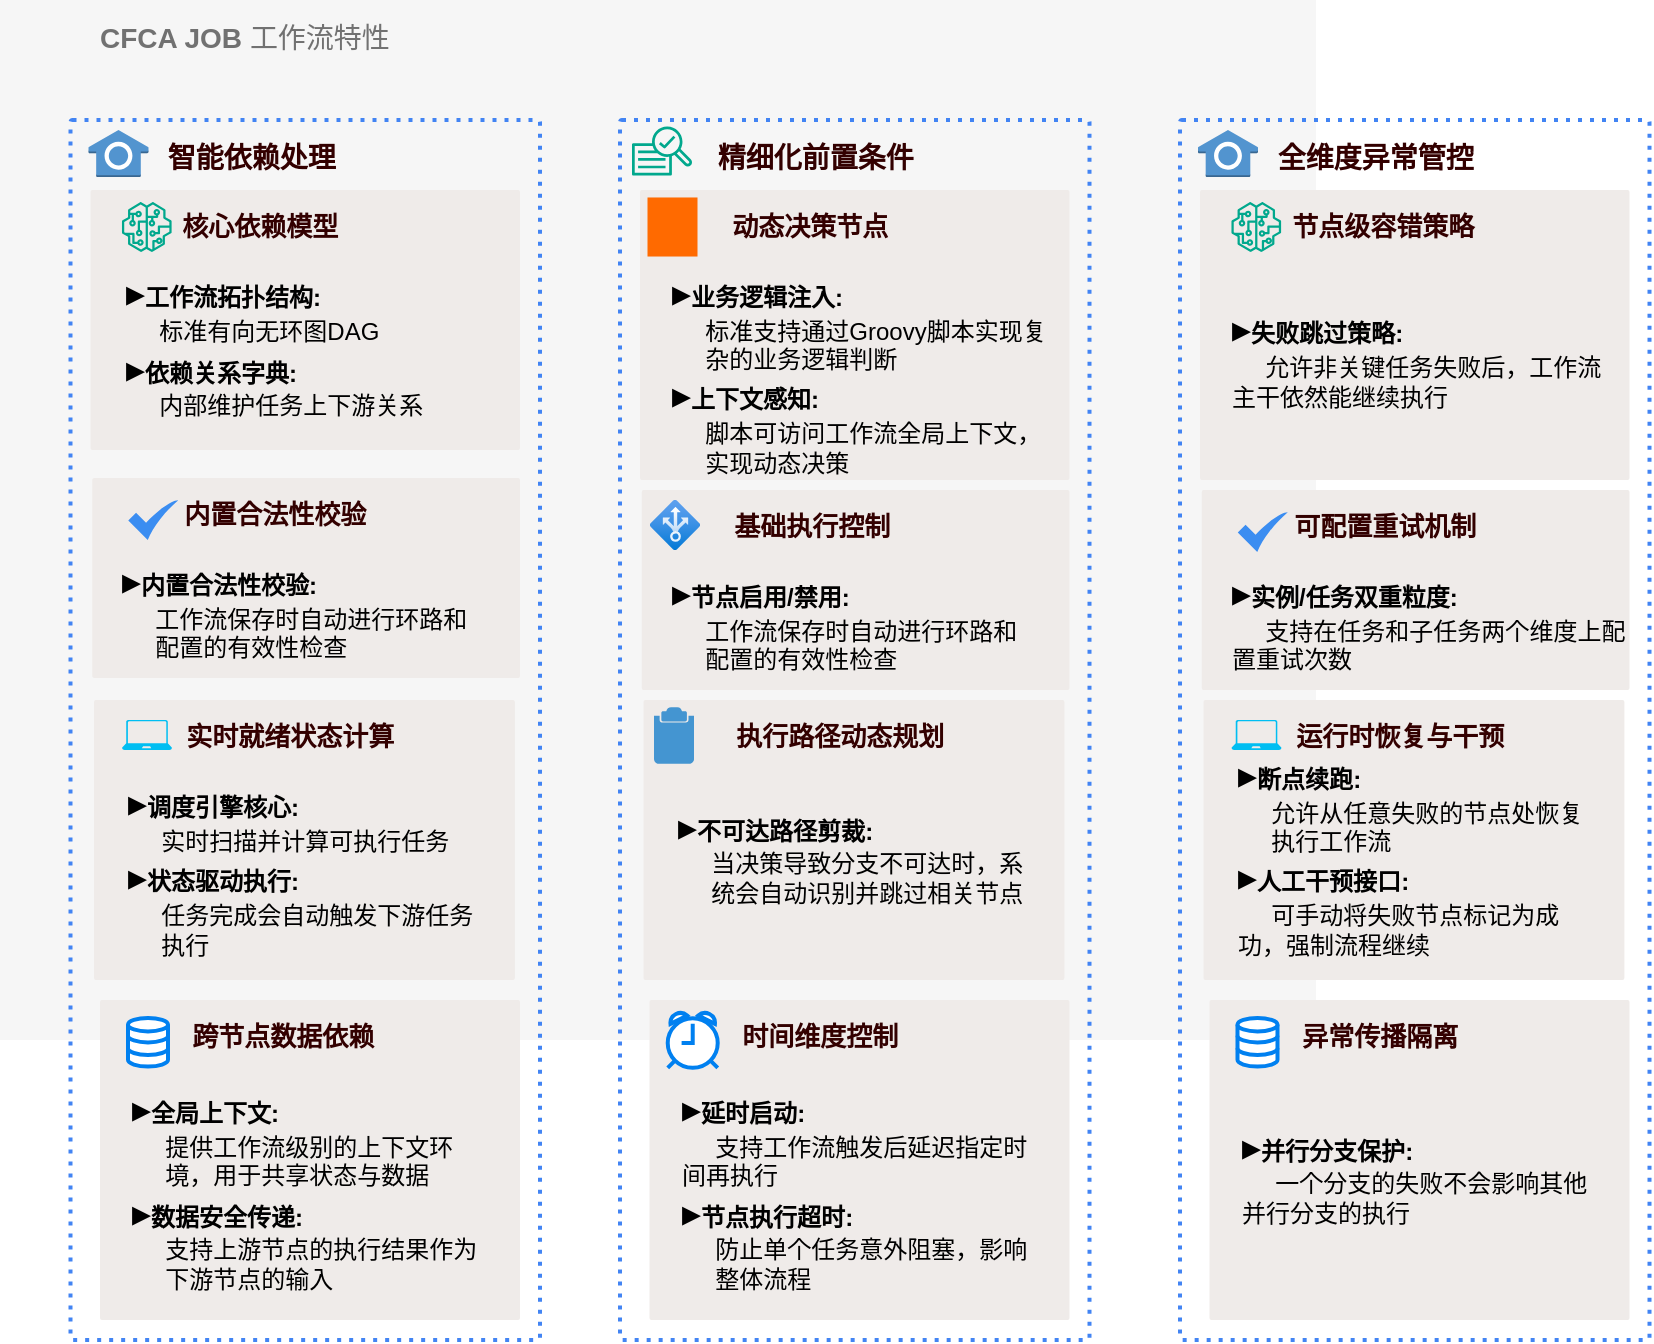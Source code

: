 <mxfile version="27.1.4">
  <diagram id="f106602c-feb2-e66a-4537-3a34d633f6aa" name="Page-1">
    <mxGraphModel dx="1418" dy="756" grid="1" gridSize="10" guides="1" tooltips="1" connect="1" arrows="1" fold="1" page="1" pageScale="1" pageWidth="1169" pageHeight="827" background="none" math="0" shadow="0">
      <root>
        <mxCell id="0" />
        <mxCell id="1" parent="0" />
        <mxCell id="GuzJ8BqgIlNCJu6hI-l5-1007" value="&lt;b&gt;CFCA JOB&amp;nbsp;&lt;/b&gt;工作流特性" style="fillColor=#F6F6F6;strokeColor=none;shadow=0;gradientColor=none;fontSize=14;align=left;spacing=10;fontColor=#717171;9E9E9E;verticalAlign=top;spacingTop=-4;fontStyle=0;spacingLeft=40;html=1;container=0;" parent="1" vertex="1">
          <mxGeometry x="80" y="110" width="658" height="520" as="geometry" />
        </mxCell>
        <mxCell id="GuzJ8BqgIlNCJu6hI-l5-1012" value="&lt;font style=&quot;color: rgb(51, 0, 0); font-size: 14px;&quot;&gt;&lt;b style=&quot;&quot;&gt;&amp;nbsp; &amp;nbsp; &amp;nbsp; &amp;nbsp; &amp;nbsp; 智能依赖处理&lt;/b&gt;&lt;/font&gt;" style="rounded=1;absoluteArcSize=1;arcSize=2;html=1;strokeColor=#4284F3;gradientColor=none;shadow=0;dashed=1;fontSize=12;fontColor=#9E9E9E;align=left;verticalAlign=top;spacing=10;spacingTop=-4;fillColor=none;dashPattern=1 2;strokeWidth=2;" parent="1" vertex="1">
          <mxGeometry x="115.25" y="170" width="234.75" height="610" as="geometry" />
        </mxCell>
        <mxCell id="CSGueSKlKxgK1yheR6nM-3" value="" style="outlineConnect=0;dashed=0;verticalLabelPosition=bottom;verticalAlign=top;align=center;html=1;shape=mxgraph.aws3.alexa_smart_home_skill;fillColor=#5294CF;gradientColor=none;aspect=fixed;" vertex="1" parent="1">
          <mxGeometry x="124.25" y="175" width="30" height="23.5" as="geometry" />
        </mxCell>
        <mxCell id="CSGueSKlKxgK1yheR6nM-5" value="" style="group" vertex="1" connectable="0" parent="1">
          <mxGeometry x="125.25" y="205" width="217.36" height="130" as="geometry" />
        </mxCell>
        <mxCell id="GuzJ8BqgIlNCJu6hI-l5-1014" value="&lt;font style=&quot;color: rgb(51, 0, 0); font-size: 13px;&quot;&gt;&lt;b&gt;&amp;nbsp; &amp;nbsp; &amp;nbsp; &amp;nbsp; &amp;nbsp; 核心依赖模型&lt;/b&gt;&lt;/font&gt;" style="rounded=1;absoluteArcSize=1;arcSize=2;html=1;strokeColor=none;gradientColor=none;shadow=0;dashed=0;fontSize=12;fontColor=#9E9E9E;align=left;verticalAlign=top;spacing=10;spacingTop=-4;fillColor=#EFEBE9;" parent="CSGueSKlKxgK1yheR6nM-5" vertex="1">
          <mxGeometry width="214.75" height="130" as="geometry" />
        </mxCell>
        <mxCell id="CSGueSKlKxgK1yheR6nM-2" value="&lt;div style=&quot;&quot;&gt;&lt;font style=&quot;background-color: transparent; color: light-dark(rgb(0, 0, 0), rgb(255, 255, 255)); font-size: 19px;&quot;&gt;▸&lt;/font&gt;&lt;font style=&quot;background-color: transparent; color: light-dark(rgb(0, 0, 0), rgb(255, 255, 255));&quot;&gt;&lt;b&gt;工作流拓扑结构:&lt;/b&gt;&lt;br&gt;&amp;nbsp; &amp;nbsp; &amp;nbsp;标准有向无环图DAG&lt;br&gt;&lt;font style=&quot;color: light-dark(rgb(0, 0, 0), rgb(255, 255, 255)); background-color: transparent; font-size: 19px;&quot;&gt;▸&lt;/font&gt;&lt;font style=&quot;color: light-dark(rgb(0, 0, 0), rgb(255, 255, 255)); background-color: transparent;&quot;&gt;&lt;b&gt;依赖关系字典:&lt;/b&gt;&lt;br&gt;&amp;nbsp; &amp;nbsp; &amp;nbsp;内部维护任务上下游关系&lt;/font&gt;&lt;/font&gt;&lt;/div&gt;" style="text;strokeColor=none;align=left;fillColor=none;html=1;verticalAlign=middle;whiteSpace=wrap;rounded=0;" vertex="1" parent="CSGueSKlKxgK1yheR6nM-5">
          <mxGeometry x="15.64" y="35" width="201.72" height="85" as="geometry" />
        </mxCell>
        <mxCell id="CSGueSKlKxgK1yheR6nM-4" value="" style="sketch=0;outlineConnect=0;fontColor=#232F3E;gradientColor=none;fillColor=#01A88D;strokeColor=none;dashed=0;verticalLabelPosition=bottom;verticalAlign=top;align=center;html=1;fontSize=12;fontStyle=0;aspect=fixed;pointerEvents=1;shape=mxgraph.aws4.sagemaker_model;" vertex="1" parent="CSGueSKlKxgK1yheR6nM-5">
          <mxGeometry x="15.642" y="6" width="25" height="25" as="geometry" />
        </mxCell>
        <mxCell id="CSGueSKlKxgK1yheR6nM-6" value="" style="group" vertex="1" connectable="0" parent="1">
          <mxGeometry x="126.13" y="349" width="213.87" height="130" as="geometry" />
        </mxCell>
        <mxCell id="CSGueSKlKxgK1yheR6nM-7" value="&lt;font style=&quot;color: rgb(51, 0, 0); font-size: 13px;&quot;&gt;&lt;b&gt;&amp;nbsp; &amp;nbsp; &amp;nbsp; &amp;nbsp; &amp;nbsp; 内置合法性校验&lt;/b&gt;&lt;/font&gt;" style="rounded=1;absoluteArcSize=1;arcSize=2;html=1;strokeColor=none;gradientColor=none;shadow=0;dashed=0;fontSize=12;fontColor=#9E9E9E;align=left;verticalAlign=top;spacing=10;spacingTop=-4;fillColor=#EFEBE9;" vertex="1" parent="CSGueSKlKxgK1yheR6nM-6">
          <mxGeometry width="213.87" height="100" as="geometry" />
        </mxCell>
        <mxCell id="CSGueSKlKxgK1yheR6nM-8" value="&lt;div style=&quot;&quot;&gt;&lt;font style=&quot;background-color: transparent; color: light-dark(rgb(0, 0, 0), rgb(255, 255, 255)); font-size: 19px;&quot;&gt;▸&lt;/font&gt;&lt;font style=&quot;background-color: transparent; color: light-dark(rgb(0, 0, 0), rgb(255, 255, 255));&quot;&gt;&lt;b&gt;内置合法性校验:&lt;/b&gt;&lt;br&gt;&lt;div style=&quot;&quot;&gt;&lt;span style=&quot;background-color: transparent; color: light-dark(rgb(0, 0, 0), rgb(255, 255, 255));&quot;&gt;&amp;nbsp; &amp;nbsp; &amp;nbsp;工作流保存时自动进行环路和&amp;nbsp; &amp;nbsp; &amp;nbsp; &amp;nbsp; &amp;nbsp; &amp;nbsp; &amp;nbsp;配置的有效性检查&lt;/span&gt;&lt;/div&gt;&lt;/font&gt;&lt;/div&gt;" style="text;strokeColor=none;align=left;fillColor=none;html=1;verticalAlign=middle;whiteSpace=wrap;rounded=0;" vertex="1" parent="CSGueSKlKxgK1yheR6nM-6">
          <mxGeometry x="12.981" y="31" width="200.889" height="70" as="geometry" />
        </mxCell>
        <mxCell id="CSGueSKlKxgK1yheR6nM-11" value="" style="sketch=0;html=1;aspect=fixed;strokeColor=none;shadow=0;fillColor=#3B8DF1;verticalAlign=top;labelPosition=center;verticalLabelPosition=bottom;shape=mxgraph.gcp2.check" vertex="1" parent="CSGueSKlKxgK1yheR6nM-6">
          <mxGeometry x="18.005" y="11" width="25" height="20" as="geometry" />
        </mxCell>
        <mxCell id="CSGueSKlKxgK1yheR6nM-17" value="&lt;font style=&quot;color: rgb(51, 0, 0); font-size: 13px;&quot;&gt;&lt;b&gt;&amp;nbsp; &amp;nbsp; &amp;nbsp; &amp;nbsp; &amp;nbsp; 跨节点数据依赖&lt;/b&gt;&lt;/font&gt;" style="rounded=1;absoluteArcSize=1;arcSize=2;html=1;strokeColor=none;gradientColor=none;shadow=0;dashed=0;fontSize=12;fontColor=#9E9E9E;align=left;verticalAlign=top;spacing=10;spacingTop=-4;fillColor=#EFEBE9;" vertex="1" parent="1">
          <mxGeometry x="130" y="610" width="210" height="160" as="geometry" />
        </mxCell>
        <mxCell id="CSGueSKlKxgK1yheR6nM-18" value="&lt;div style=&quot;&quot;&gt;&lt;font style=&quot;background-color: transparent; color: light-dark(rgb(0, 0, 0), rgb(255, 255, 255)); font-size: 19px;&quot;&gt;▸&lt;/font&gt;&lt;font style=&quot;background-color: transparent; color: light-dark(rgb(0, 0, 0), rgb(255, 255, 255));&quot;&gt;&lt;b&gt;全局上下文:&lt;/b&gt;&lt;br&gt;&amp;nbsp; &amp;nbsp; &amp;nbsp;提供工作流级别的上下文环&amp;nbsp; &amp;nbsp; &amp;nbsp; &amp;nbsp; &amp;nbsp; &amp;nbsp;境，用于共享状态与数据&lt;br&gt;&lt;font style=&quot;color: light-dark(rgb(0, 0, 0), rgb(255, 255, 255)); background-color: transparent; font-size: 19px;&quot;&gt;▸&lt;/font&gt;&lt;font style=&quot;color: light-dark(rgb(0, 0, 0), rgb(255, 255, 255)); background-color: transparent;&quot;&gt;&lt;b&gt;数据安全传递:&lt;/b&gt;&lt;br&gt;&amp;nbsp; &amp;nbsp; &amp;nbsp;支持上游节点的执行结果作为&amp;nbsp; &amp;nbsp; &amp;nbsp; &amp;nbsp;下游节点的输入&lt;/font&gt;&lt;/font&gt;&lt;/div&gt;" style="text;strokeColor=none;align=left;fillColor=none;html=1;verticalAlign=middle;whiteSpace=wrap;rounded=0;" vertex="1" parent="1">
          <mxGeometry x="144.18" y="650" width="182.93" height="110" as="geometry" />
        </mxCell>
        <mxCell id="CSGueSKlKxgK1yheR6nM-13" value="&lt;font style=&quot;color: rgb(51, 0, 0); font-size: 13px;&quot;&gt;&lt;b&gt;&amp;nbsp; &amp;nbsp; &amp;nbsp; &amp;nbsp; &amp;nbsp; 实时就绪状态计算&lt;/b&gt;&lt;/font&gt;" style="rounded=1;absoluteArcSize=1;arcSize=2;html=1;strokeColor=none;gradientColor=none;shadow=0;dashed=0;fontSize=12;fontColor=#9E9E9E;align=left;verticalAlign=top;spacing=10;spacingTop=-4;fillColor=#EFEBE9;" vertex="1" parent="1">
          <mxGeometry x="127" y="460" width="210.45" height="140" as="geometry" />
        </mxCell>
        <mxCell id="CSGueSKlKxgK1yheR6nM-14" value="&lt;div style=&quot;&quot;&gt;&lt;font style=&quot;background-color: transparent; color: light-dark(rgb(0, 0, 0), rgb(255, 255, 255)); font-size: 19px;&quot;&gt;▸&lt;/font&gt;&lt;font style=&quot;background-color: transparent; color: light-dark(rgb(0, 0, 0), rgb(255, 255, 255));&quot;&gt;&lt;b&gt;调度引擎核心:&lt;/b&gt;&lt;br&gt;&amp;nbsp; &amp;nbsp; &amp;nbsp;实时扫描并计算可执行任务&lt;br&gt;&lt;font style=&quot;color: light-dark(rgb(0, 0, 0), rgb(255, 255, 255)); background-color: transparent; font-size: 19px;&quot;&gt;▸&lt;/font&gt;&lt;font style=&quot;color: light-dark(rgb(0, 0, 0), rgb(255, 255, 255)); background-color: transparent;&quot;&gt;&lt;b&gt;状态驱动执行:&lt;/b&gt;&lt;br&gt;&amp;nbsp; &amp;nbsp; &amp;nbsp;任务完成会自动触发下游任务&amp;nbsp; &amp;nbsp; &amp;nbsp; &amp;nbsp;执行&lt;/font&gt;&lt;/font&gt;&lt;/div&gt;" style="text;strokeColor=none;align=left;fillColor=none;html=1;verticalAlign=middle;whiteSpace=wrap;rounded=0;" vertex="1" parent="1">
          <mxGeometry x="142.32" y="500" width="177.68" height="90" as="geometry" />
        </mxCell>
        <mxCell id="CSGueSKlKxgK1yheR6nM-20" value="" style="verticalLabelPosition=bottom;html=1;verticalAlign=top;align=center;strokeColor=none;fillColor=#00BEF2;shape=mxgraph.azure.laptop;pointerEvents=1;aspect=fixed;" vertex="1" parent="1">
          <mxGeometry x="141" y="470" width="25" height="15" as="geometry" />
        </mxCell>
        <mxCell id="CSGueSKlKxgK1yheR6nM-22" value="" style="html=1;verticalLabelPosition=bottom;align=center;labelBackgroundColor=#ffffff;verticalAlign=top;strokeWidth=2;strokeColor=#0080F0;shadow=0;dashed=0;shape=mxgraph.ios7.icons.data;aspect=fixed;" vertex="1" parent="1">
          <mxGeometry x="144" y="619" width="20" height="24.25" as="geometry" />
        </mxCell>
        <mxCell id="CSGueSKlKxgK1yheR6nM-23" value="&lt;font style=&quot;color: rgb(51, 0, 0); font-size: 14px;&quot;&gt;&lt;b style=&quot;&quot;&gt;&amp;nbsp; &amp;nbsp; &amp;nbsp; &amp;nbsp; &amp;nbsp; 精细化前置条件&lt;/b&gt;&lt;/font&gt;" style="rounded=1;absoluteArcSize=1;arcSize=2;html=1;strokeColor=#4284F3;gradientColor=none;shadow=0;dashed=1;fontSize=12;fontColor=#9E9E9E;align=left;verticalAlign=top;spacing=10;spacingTop=-4;fillColor=none;dashPattern=1 2;strokeWidth=2;" vertex="1" parent="1">
          <mxGeometry x="390" y="170" width="234.75" height="610" as="geometry" />
        </mxCell>
        <mxCell id="CSGueSKlKxgK1yheR6nM-33" value="&lt;font style=&quot;color: rgb(51, 0, 0); font-size: 13px;&quot;&gt;&lt;b&gt;&amp;nbsp; &amp;nbsp; &amp;nbsp; &amp;nbsp; &amp;nbsp;&amp;nbsp;&lt;/b&gt;&lt;/font&gt;&lt;font color=&quot;#330000&quot;&gt;&lt;span style=&quot;font-size: 13px;&quot;&gt;&lt;b&gt;时间维度控制&lt;/b&gt;&lt;/span&gt;&lt;/font&gt;" style="rounded=1;absoluteArcSize=1;arcSize=2;html=1;strokeColor=none;gradientColor=none;shadow=0;dashed=0;fontSize=12;fontColor=#9E9E9E;align=left;verticalAlign=top;spacing=10;spacingTop=-4;fillColor=#EFEBE9;" vertex="1" parent="1">
          <mxGeometry x="404.75" y="610" width="210" height="160" as="geometry" />
        </mxCell>
        <mxCell id="CSGueSKlKxgK1yheR6nM-34" value="&lt;div style=&quot;&quot;&gt;&lt;font style=&quot;background-color: transparent; color: light-dark(rgb(0, 0, 0), rgb(255, 255, 255)); font-size: 19px;&quot;&gt;▸&lt;/font&gt;&lt;span style=&quot;background-color: transparent;&quot;&gt;&lt;b&gt;延时启动&lt;/b&gt;&lt;/span&gt;&lt;b style=&quot;background-color: transparent; color: light-dark(rgb(0, 0, 0), rgb(255, 255, 255));&quot;&gt;:&lt;/b&gt;&lt;/div&gt;&lt;div style=&quot;&quot;&gt;&lt;font style=&quot;background-color: transparent; color: light-dark(rgb(0, 0, 0), rgb(255, 255, 255));&quot;&gt;&amp;nbsp; &amp;nbsp; &amp;nbsp;支持工作流触发后延迟指定时间再执行&lt;br&gt;&lt;font style=&quot;color: light-dark(rgb(0, 0, 0), rgb(255, 255, 255)); background-color: transparent; font-size: 19px;&quot;&gt;▸&lt;/font&gt;&lt;/font&gt;&lt;span style=&quot;background-color: transparent;&quot;&gt;&lt;b&gt;节点执行超时&lt;/b&gt;&lt;/span&gt;&lt;b style=&quot;background-color: transparent; color: light-dark(rgb(0, 0, 0), rgb(255, 255, 255));&quot;&gt;:&lt;/b&gt;&lt;/div&gt;&lt;div style=&quot;&quot;&gt;&lt;font style=&quot;background-color: transparent; color: light-dark(rgb(0, 0, 0), rgb(255, 255, 255));&quot;&gt;&lt;font style=&quot;color: light-dark(rgb(0, 0, 0), rgb(255, 255, 255)); background-color: transparent;&quot;&gt;&amp;nbsp; &amp;nbsp; &amp;nbsp;防止单个任务意外阻塞，影响&amp;nbsp; &amp;nbsp; &amp;nbsp; &amp;nbsp;整体流程&lt;/font&gt;&lt;/font&gt;&lt;/div&gt;" style="text;strokeColor=none;align=left;fillColor=none;html=1;verticalAlign=middle;whiteSpace=wrap;rounded=0;" vertex="1" parent="1">
          <mxGeometry x="418.93" y="650" width="182.93" height="110" as="geometry" />
        </mxCell>
        <mxCell id="CSGueSKlKxgK1yheR6nM-35" value="&lt;font style=&quot;color: rgb(51, 0, 0); font-size: 13px;&quot;&gt;&lt;b&gt;&amp;nbsp; &amp;nbsp; &amp;nbsp; &amp;nbsp; &amp;nbsp; &lt;/b&gt;&lt;/font&gt;&lt;font color=&quot;#330000&quot;&gt;&lt;span style=&quot;font-size: 13px;&quot;&gt;&lt;b&gt;执行路径动态规划&lt;/b&gt;&lt;/span&gt;&lt;/font&gt;" style="rounded=1;absoluteArcSize=1;arcSize=2;html=1;strokeColor=none;gradientColor=none;shadow=0;dashed=0;fontSize=12;fontColor=#9E9E9E;align=left;verticalAlign=top;spacing=10;spacingTop=-4;fillColor=#EFEBE9;" vertex="1" parent="1">
          <mxGeometry x="401.75" y="460" width="210.45" height="140" as="geometry" />
        </mxCell>
        <mxCell id="CSGueSKlKxgK1yheR6nM-36" value="&lt;div style=&quot;&quot;&gt;&lt;font style=&quot;background-color: transparent; color: light-dark(rgb(0, 0, 0), rgb(255, 255, 255)); font-size: 19px;&quot;&gt;▸&lt;/font&gt;&lt;span style=&quot;background-color: transparent;&quot;&gt;&lt;b&gt;不可达路径剪裁&lt;/b&gt;&lt;/span&gt;&lt;b style=&quot;background-color: transparent; color: light-dark(rgb(0, 0, 0), rgb(255, 255, 255));&quot;&gt;:&lt;/b&gt;&lt;/div&gt;&lt;div style=&quot;&quot;&gt;&lt;font style=&quot;background-color: transparent; color: light-dark(rgb(0, 0, 0), rgb(255, 255, 255));&quot;&gt;&amp;nbsp; &amp;nbsp; &amp;nbsp;当决策导致分支不可达时，系&amp;nbsp; &amp;nbsp; &amp;nbsp; &amp;nbsp;统会自动识别并跳过相关节点&lt;br&gt;&lt;br&gt;&lt;/font&gt;&lt;/div&gt;" style="text;strokeColor=none;align=left;fillColor=none;html=1;verticalAlign=middle;whiteSpace=wrap;rounded=0;" vertex="1" parent="1">
          <mxGeometry x="417.07" y="500" width="177.68" height="90" as="geometry" />
        </mxCell>
        <mxCell id="CSGueSKlKxgK1yheR6nM-26" value="&lt;font style=&quot;color: rgb(51, 0, 0); font-size: 13px;&quot;&gt;&lt;b&gt;&amp;nbsp; &amp;nbsp; &amp;nbsp; &amp;nbsp; &amp;nbsp; 动态决策节点&lt;/b&gt;&lt;/font&gt;" style="rounded=1;absoluteArcSize=1;arcSize=2;html=1;strokeColor=none;gradientColor=none;shadow=0;dashed=0;fontSize=12;fontColor=#9E9E9E;align=left;verticalAlign=top;spacing=10;spacingTop=-4;fillColor=#EFEBE9;" vertex="1" parent="1">
          <mxGeometry x="400" y="205" width="214.75" height="145" as="geometry" />
        </mxCell>
        <mxCell id="CSGueSKlKxgK1yheR6nM-27" value="&lt;div style=&quot;&quot;&gt;&lt;font style=&quot;background-color: transparent; color: light-dark(rgb(0, 0, 0), rgb(255, 255, 255)); font-size: 19px;&quot;&gt;▸&lt;/font&gt;&lt;font style=&quot;background-color: transparent; color: light-dark(rgb(0, 0, 0), rgb(255, 255, 255));&quot;&gt;&lt;b&gt;业务逻辑注入:&lt;/b&gt;&lt;br&gt;&amp;nbsp; &amp;nbsp; &amp;nbsp;标准支持通过Groovy脚本实现复&amp;nbsp; &amp;nbsp; &amp;nbsp; &amp;nbsp;杂的业务逻辑判断&lt;/font&gt;&lt;/div&gt;&lt;div style=&quot;&quot;&gt;&lt;font style=&quot;background-color: transparent; color: light-dark(rgb(0, 0, 0), rgb(255, 255, 255));&quot;&gt;&lt;font style=&quot;color: light-dark(rgb(0, 0, 0), rgb(255, 255, 255)); background-color: transparent; font-size: 19px;&quot;&gt;▸&lt;/font&gt;&lt;font style=&quot;color: light-dark(rgb(0, 0, 0), rgb(255, 255, 255)); background-color: transparent;&quot;&gt;&lt;b&gt;上下文感知:&lt;/b&gt;&lt;br&gt;&amp;nbsp; &amp;nbsp; &amp;nbsp;脚本可访问工作流全局上下文，&amp;nbsp; &amp;nbsp; &amp;nbsp; &amp;nbsp;实现动态决策&lt;/font&gt;&lt;br&gt;&lt;br&gt;&lt;/font&gt;&lt;/div&gt;" style="text;strokeColor=none;align=left;fillColor=none;html=1;verticalAlign=middle;whiteSpace=wrap;rounded=0;" vertex="1" parent="1">
          <mxGeometry x="413.86" y="249" width="194.36" height="109" as="geometry" />
        </mxCell>
        <mxCell id="CSGueSKlKxgK1yheR6nM-30" value="&lt;font style=&quot;color: rgb(51, 0, 0); font-size: 13px;&quot;&gt;&lt;b&gt;&amp;nbsp; &amp;nbsp; &amp;nbsp; &amp;nbsp; &amp;nbsp; 基础执行控制&lt;/b&gt;&lt;/font&gt;" style="rounded=1;absoluteArcSize=1;arcSize=2;html=1;strokeColor=none;gradientColor=none;shadow=0;dashed=0;fontSize=12;fontColor=#9E9E9E;align=left;verticalAlign=top;spacing=10;spacingTop=-4;fillColor=#EFEBE9;" vertex="1" parent="1">
          <mxGeometry x="400.88" y="355" width="213.87" height="100" as="geometry" />
        </mxCell>
        <mxCell id="CSGueSKlKxgK1yheR6nM-31" value="&lt;div style=&quot;&quot;&gt;&lt;font style=&quot;background-color: transparent; color: light-dark(rgb(0, 0, 0), rgb(255, 255, 255)); font-size: 19px;&quot;&gt;▸&lt;/font&gt;&lt;font style=&quot;background-color: transparent; color: light-dark(rgb(0, 0, 0), rgb(255, 255, 255));&quot;&gt;&lt;b&gt;节点启用/禁用:&lt;/b&gt;&lt;br&gt;&lt;div style=&quot;&quot;&gt;&lt;span style=&quot;background-color: transparent; color: light-dark(rgb(0, 0, 0), rgb(255, 255, 255));&quot;&gt;&amp;nbsp; &amp;nbsp; &amp;nbsp;工作流保存时自动进行环路和&amp;nbsp; &amp;nbsp; &amp;nbsp; &amp;nbsp; &amp;nbsp; &amp;nbsp; &amp;nbsp;配置的有效性检查&lt;/span&gt;&lt;/div&gt;&lt;/font&gt;&lt;/div&gt;" style="text;strokeColor=none;align=left;fillColor=none;html=1;verticalAlign=middle;whiteSpace=wrap;rounded=0;" vertex="1" parent="1">
          <mxGeometry x="413.861" y="386" width="200.889" height="70" as="geometry" />
        </mxCell>
        <mxCell id="CSGueSKlKxgK1yheR6nM-39" value="&lt;font style=&quot;color: rgb(51, 0, 0); font-size: 14px;&quot;&gt;&lt;b style=&quot;&quot;&gt;&amp;nbsp; &amp;nbsp; &amp;nbsp; &amp;nbsp; &amp;nbsp;&amp;nbsp;&lt;/b&gt;&lt;/font&gt;&lt;font color=&quot;#330000&quot;&gt;&lt;span style=&quot;font-size: 14px;&quot;&gt;&lt;b&gt;全维度异常管控&lt;/b&gt;&lt;/span&gt;&lt;/font&gt;" style="rounded=1;absoluteArcSize=1;arcSize=2;html=1;strokeColor=#4284F3;gradientColor=none;shadow=0;dashed=1;fontSize=12;fontColor=#9E9E9E;align=left;verticalAlign=top;spacing=10;spacingTop=-4;fillColor=none;dashPattern=1 2;strokeWidth=2;" vertex="1" parent="1">
          <mxGeometry x="670" y="170" width="234.75" height="610" as="geometry" />
        </mxCell>
        <mxCell id="CSGueSKlKxgK1yheR6nM-40" value="" style="outlineConnect=0;dashed=0;verticalLabelPosition=bottom;verticalAlign=top;align=center;html=1;shape=mxgraph.aws3.alexa_smart_home_skill;fillColor=#5294CF;gradientColor=none;aspect=fixed;" vertex="1" parent="1">
          <mxGeometry x="679" y="175" width="30" height="23.5" as="geometry" />
        </mxCell>
        <mxCell id="CSGueSKlKxgK1yheR6nM-41" value="&lt;font style=&quot;color: rgb(51, 0, 0); font-size: 13px;&quot;&gt;&lt;b&gt;&amp;nbsp; &amp;nbsp; &amp;nbsp; &amp;nbsp; &amp;nbsp;&amp;nbsp;&lt;/b&gt;&lt;/font&gt;&lt;font color=&quot;#330000&quot;&gt;&lt;span style=&quot;font-size: 13px;&quot;&gt;&lt;b&gt;异常传播隔离&lt;/b&gt;&lt;/span&gt;&lt;/font&gt;" style="rounded=1;absoluteArcSize=1;arcSize=2;html=1;strokeColor=none;gradientColor=none;shadow=0;dashed=0;fontSize=12;fontColor=#9E9E9E;align=left;verticalAlign=top;spacing=10;spacingTop=-4;fillColor=#EFEBE9;" vertex="1" parent="1">
          <mxGeometry x="684.75" y="610" width="210" height="160" as="geometry" />
        </mxCell>
        <mxCell id="CSGueSKlKxgK1yheR6nM-42" value="&lt;div style=&quot;&quot;&gt;&lt;font style=&quot;background-color: transparent; color: light-dark(rgb(0, 0, 0), rgb(255, 255, 255)); font-size: 19px;&quot;&gt;▸&lt;/font&gt;&lt;span style=&quot;background-color: transparent;&quot;&gt;&lt;b&gt;并行分支保护&lt;/b&gt;&lt;b style=&quot;color: light-dark(rgb(0, 0, 0), rgb(255, 255, 255));&quot;&gt;:&lt;/b&gt;&lt;/span&gt;&lt;/div&gt;&lt;div style=&quot;&quot;&gt;&lt;font style=&quot;background-color: transparent; color: light-dark(rgb(0, 0, 0), rgb(255, 255, 255));&quot;&gt;&amp;nbsp; &amp;nbsp; &amp;nbsp;一个分支的失败不会影响其他并行分支的执行&lt;br&gt;&lt;br&gt;&lt;/font&gt;&lt;/div&gt;" style="text;strokeColor=none;align=left;fillColor=none;html=1;verticalAlign=middle;whiteSpace=wrap;rounded=0;" vertex="1" parent="1">
          <mxGeometry x="698.93" y="650" width="182.93" height="110" as="geometry" />
        </mxCell>
        <mxCell id="CSGueSKlKxgK1yheR6nM-43" value="&lt;font style=&quot;color: rgb(51, 0, 0); font-size: 13px;&quot;&gt;&lt;b&gt;&amp;nbsp; &amp;nbsp; &amp;nbsp; &amp;nbsp; &amp;nbsp;&amp;nbsp;&lt;/b&gt;&lt;/font&gt;&lt;font color=&quot;#330000&quot;&gt;&lt;span style=&quot;font-size: 13px;&quot;&gt;&lt;b&gt;运行时恢复与干预&lt;/b&gt;&lt;/span&gt;&lt;/font&gt;" style="rounded=1;absoluteArcSize=1;arcSize=2;html=1;strokeColor=none;gradientColor=none;shadow=0;dashed=0;fontSize=12;fontColor=#9E9E9E;align=left;verticalAlign=top;spacing=10;spacingTop=-4;fillColor=#EFEBE9;" vertex="1" parent="1">
          <mxGeometry x="681.75" y="460" width="210.45" height="140" as="geometry" />
        </mxCell>
        <mxCell id="CSGueSKlKxgK1yheR6nM-44" value="&lt;div style=&quot;&quot;&gt;&lt;font style=&quot;background-color: transparent; color: light-dark(rgb(0, 0, 0), rgb(255, 255, 255)); font-size: 19px;&quot;&gt;▸&lt;/font&gt;&lt;span style=&quot;background-color: transparent;&quot;&gt;&lt;b&gt;断点续跑&lt;/b&gt;&lt;/span&gt;&lt;b style=&quot;background-color: transparent; color: light-dark(rgb(0, 0, 0), rgb(255, 255, 255));&quot;&gt;:&lt;/b&gt;&lt;/div&gt;&lt;div style=&quot;&quot;&gt;&lt;font style=&quot;background-color: transparent; color: light-dark(rgb(0, 0, 0), rgb(255, 255, 255));&quot;&gt;&amp;nbsp; &amp;nbsp; &amp;nbsp;允许从任意失败的节点处恢复&amp;nbsp; &amp;nbsp; &amp;nbsp; &amp;nbsp;执行工作流&lt;/font&gt;&lt;/div&gt;&lt;div style=&quot;&quot;&gt;&lt;font style=&quot;background-color: transparent;&quot;&gt;&lt;div style=&quot;&quot;&gt;&lt;font style=&quot;color: light-dark(rgb(0, 0, 0), rgb(255, 255, 255)); background-color: transparent; font-size: 19px;&quot;&gt;▸&lt;/font&gt;&lt;span style=&quot;background-color: transparent;&quot;&gt;&lt;b&gt;人工干预接口&lt;/b&gt;&lt;b style=&quot;color: light-dark(rgb(0, 0, 0), rgb(255, 255, 255));&quot;&gt;:&lt;/b&gt;&lt;/span&gt;&lt;/div&gt;&lt;div style=&quot;color: light-dark(rgb(0, 0, 0), rgb(255, 255, 255));&quot;&gt;&lt;font style=&quot;background-color: transparent; color: light-dark(rgb(0, 0, 0), rgb(255, 255, 255));&quot;&gt;&amp;nbsp; &amp;nbsp; &amp;nbsp;可手动将失败节点标记为成功，强制流程继续&lt;span style=&quot;white-space: pre;&quot;&gt;&#x9;&lt;/span&gt;&lt;/font&gt;&lt;/div&gt;&lt;br&gt;&lt;/font&gt;&lt;/div&gt;" style="text;strokeColor=none;align=left;fillColor=none;html=1;verticalAlign=middle;whiteSpace=wrap;rounded=0;" vertex="1" parent="1">
          <mxGeometry x="697.07" y="500" width="177.68" height="90" as="geometry" />
        </mxCell>
        <mxCell id="CSGueSKlKxgK1yheR6nM-45" value="" style="verticalLabelPosition=bottom;html=1;verticalAlign=top;align=center;strokeColor=none;fillColor=#00BEF2;shape=mxgraph.azure.laptop;pointerEvents=1;aspect=fixed;" vertex="1" parent="1">
          <mxGeometry x="695.75" y="470" width="25" height="15" as="geometry" />
        </mxCell>
        <mxCell id="CSGueSKlKxgK1yheR6nM-46" value="" style="html=1;verticalLabelPosition=bottom;align=center;labelBackgroundColor=#ffffff;verticalAlign=top;strokeWidth=2;strokeColor=#0080F0;shadow=0;dashed=0;shape=mxgraph.ios7.icons.data;aspect=fixed;" vertex="1" parent="1">
          <mxGeometry x="698.75" y="619" width="20" height="24.25" as="geometry" />
        </mxCell>
        <mxCell id="CSGueSKlKxgK1yheR6nM-47" value="&lt;font style=&quot;color: rgb(51, 0, 0); font-size: 13px;&quot;&gt;&lt;b&gt;&amp;nbsp; &amp;nbsp; &amp;nbsp; &amp;nbsp; &amp;nbsp;&amp;nbsp;&lt;/b&gt;&lt;/font&gt;&lt;font color=&quot;#330000&quot;&gt;&lt;span style=&quot;font-size: 13px;&quot;&gt;&lt;b&gt;节点级容错策略&lt;/b&gt;&lt;/span&gt;&lt;/font&gt;" style="rounded=1;absoluteArcSize=1;arcSize=2;html=1;strokeColor=none;gradientColor=none;shadow=0;dashed=0;fontSize=12;fontColor=#9E9E9E;align=left;verticalAlign=top;spacing=10;spacingTop=-4;fillColor=#EFEBE9;" vertex="1" parent="1">
          <mxGeometry x="680" y="205" width="214.75" height="145" as="geometry" />
        </mxCell>
        <mxCell id="CSGueSKlKxgK1yheR6nM-48" value="&lt;div style=&quot;&quot;&gt;&lt;font style=&quot;background-color: transparent; color: light-dark(rgb(0, 0, 0), rgb(255, 255, 255)); font-size: 19px;&quot;&gt;▸&lt;/font&gt;&lt;span style=&quot;background-color: transparent;&quot;&gt;&lt;b&gt;失败跳过策略&lt;/b&gt;&lt;/span&gt;&lt;b style=&quot;background-color: transparent; color: light-dark(rgb(0, 0, 0), rgb(255, 255, 255));&quot;&gt;:&lt;/b&gt;&lt;/div&gt;&lt;div style=&quot;&quot;&gt;&lt;font style=&quot;background-color: transparent; color: light-dark(rgb(0, 0, 0), rgb(255, 255, 255));&quot;&gt;&amp;nbsp; &amp;nbsp; &amp;nbsp;允许非关键任务失败后，工作流主干依然能继续执行&lt;/font&gt;&lt;/div&gt;&lt;div style=&quot;&quot;&gt;&lt;font style=&quot;background-color: transparent; color: light-dark(rgb(0, 0, 0), rgb(255, 255, 255));&quot;&gt;&lt;br&gt;&lt;br&gt;&lt;/font&gt;&lt;/div&gt;" style="text;strokeColor=none;align=left;fillColor=none;html=1;verticalAlign=middle;whiteSpace=wrap;rounded=0;" vertex="1" parent="1">
          <mxGeometry x="693.86" y="249" width="194.36" height="109" as="geometry" />
        </mxCell>
        <mxCell id="CSGueSKlKxgK1yheR6nM-49" value="" style="sketch=0;outlineConnect=0;fontColor=#232F3E;gradientColor=none;fillColor=#01A88D;strokeColor=none;dashed=0;verticalLabelPosition=bottom;verticalAlign=top;align=center;html=1;fontSize=12;fontStyle=0;aspect=fixed;pointerEvents=1;shape=mxgraph.aws4.sagemaker_model;" vertex="1" parent="1">
          <mxGeometry x="695.642" y="211" width="25" height="25" as="geometry" />
        </mxCell>
        <mxCell id="CSGueSKlKxgK1yheR6nM-50" value="&lt;font style=&quot;color: rgb(51, 0, 0); font-size: 13px;&quot;&gt;&lt;b&gt;&amp;nbsp; &amp;nbsp; &amp;nbsp; &amp;nbsp; &amp;nbsp;&amp;nbsp;&lt;/b&gt;&lt;/font&gt;&lt;font color=&quot;#330000&quot;&gt;&lt;span style=&quot;font-size: 13px;&quot;&gt;&lt;b&gt;可配置重试机制&lt;/b&gt;&lt;/span&gt;&lt;/font&gt;" style="rounded=1;absoluteArcSize=1;arcSize=2;html=1;strokeColor=none;gradientColor=none;shadow=0;dashed=0;fontSize=12;fontColor=#9E9E9E;align=left;verticalAlign=top;spacing=10;spacingTop=-4;fillColor=#EFEBE9;" vertex="1" parent="1">
          <mxGeometry x="680.88" y="355" width="213.87" height="100" as="geometry" />
        </mxCell>
        <mxCell id="CSGueSKlKxgK1yheR6nM-51" value="&lt;div style=&quot;&quot;&gt;&lt;font style=&quot;background-color: transparent; color: light-dark(rgb(0, 0, 0), rgb(255, 255, 255)); font-size: 19px;&quot;&gt;▸&lt;/font&gt;&lt;span style=&quot;background-color: transparent;&quot;&gt;&lt;b&gt;实例/任务双重粒度&lt;/b&gt;&lt;/span&gt;&lt;b style=&quot;background-color: transparent; color: light-dark(rgb(0, 0, 0), rgb(255, 255, 255));&quot;&gt;:&lt;/b&gt;&lt;/div&gt;&lt;div style=&quot;&quot;&gt;&lt;font style=&quot;background-color: transparent;&quot;&gt;&lt;div style=&quot;&quot;&gt;&lt;span style=&quot;color: light-dark(rgb(0, 0, 0), rgb(255, 255, 255)); background-color: transparent;&quot;&gt;&amp;nbsp; &amp;nbsp; &amp;nbsp;&lt;/span&gt;&lt;span style=&quot;background-color: transparent;&quot;&gt;支持在任务和子任务两个&lt;/span&gt;&lt;span style=&quot;background-color: transparent;&quot;&gt;维度上配置重试次数&lt;/span&gt;&lt;/div&gt;&lt;/font&gt;&lt;/div&gt;" style="text;strokeColor=none;align=left;fillColor=none;html=1;verticalAlign=middle;whiteSpace=wrap;rounded=0;" vertex="1" parent="1">
          <mxGeometry x="693.861" y="386" width="200.889" height="70" as="geometry" />
        </mxCell>
        <mxCell id="CSGueSKlKxgK1yheR6nM-52" value="" style="sketch=0;html=1;aspect=fixed;strokeColor=none;shadow=0;fillColor=#3B8DF1;verticalAlign=top;labelPosition=center;verticalLabelPosition=bottom;shape=mxgraph.gcp2.check" vertex="1" parent="1">
          <mxGeometry x="698.885" y="366" width="25" height="20" as="geometry" />
        </mxCell>
        <mxCell id="CSGueSKlKxgK1yheR6nM-55" value="" style="sketch=0;outlineConnect=0;fontColor=#232F3E;gradientColor=none;fillColor=#01A88D;strokeColor=none;dashed=0;verticalLabelPosition=bottom;verticalAlign=top;align=center;html=1;fontSize=12;fontStyle=0;aspect=fixed;pointerEvents=1;shape=mxgraph.aws4.sagemaker_train;" vertex="1" parent="1">
          <mxGeometry x="396" y="173" width="30" height="25" as="geometry" />
        </mxCell>
        <mxCell id="CSGueSKlKxgK1yheR6nM-56" value="" style="points=[];aspect=fixed;html=1;align=center;shadow=0;dashed=0;fillColor=#FF6A00;strokeColor=none;shape=mxgraph.alibaba_cloud.dcdn_dynamic_route_for_cdn;" vertex="1" parent="1">
          <mxGeometry x="403.75" y="208.74" width="25" height="29.52" as="geometry" />
        </mxCell>
        <mxCell id="CSGueSKlKxgK1yheR6nM-57" value="" style="image;aspect=fixed;html=1;points=[];align=center;fontSize=12;image=img/lib/azure2/other/Defender_Distributer_Control_System.svg;" vertex="1" parent="1">
          <mxGeometry x="405" y="360" width="25" height="25" as="geometry" />
        </mxCell>
        <mxCell id="CSGueSKlKxgK1yheR6nM-59" value="" style="html=1;verticalLabelPosition=bottom;align=center;labelBackgroundColor=#ffffff;verticalAlign=top;strokeWidth=2;strokeColor=#0080F0;shadow=0;dashed=0;shape=mxgraph.ios7.icons.alarm_clock;aspect=fixed;" vertex="1" parent="1">
          <mxGeometry x="413.86" y="616.13" width="25" height="27.78" as="geometry" />
        </mxCell>
        <mxCell id="CSGueSKlKxgK1yheR6nM-60" value="" style="shadow=0;dashed=0;html=1;strokeColor=none;fillColor=#4495D1;labelPosition=center;verticalLabelPosition=bottom;verticalAlign=top;align=center;outlineConnect=0;shape=mxgraph.veeam.failover_plan;aspect=fixed;" vertex="1" parent="1">
          <mxGeometry x="407" y="463.58" width="20" height="28.34" as="geometry" />
        </mxCell>
      </root>
    </mxGraphModel>
  </diagram>
</mxfile>
